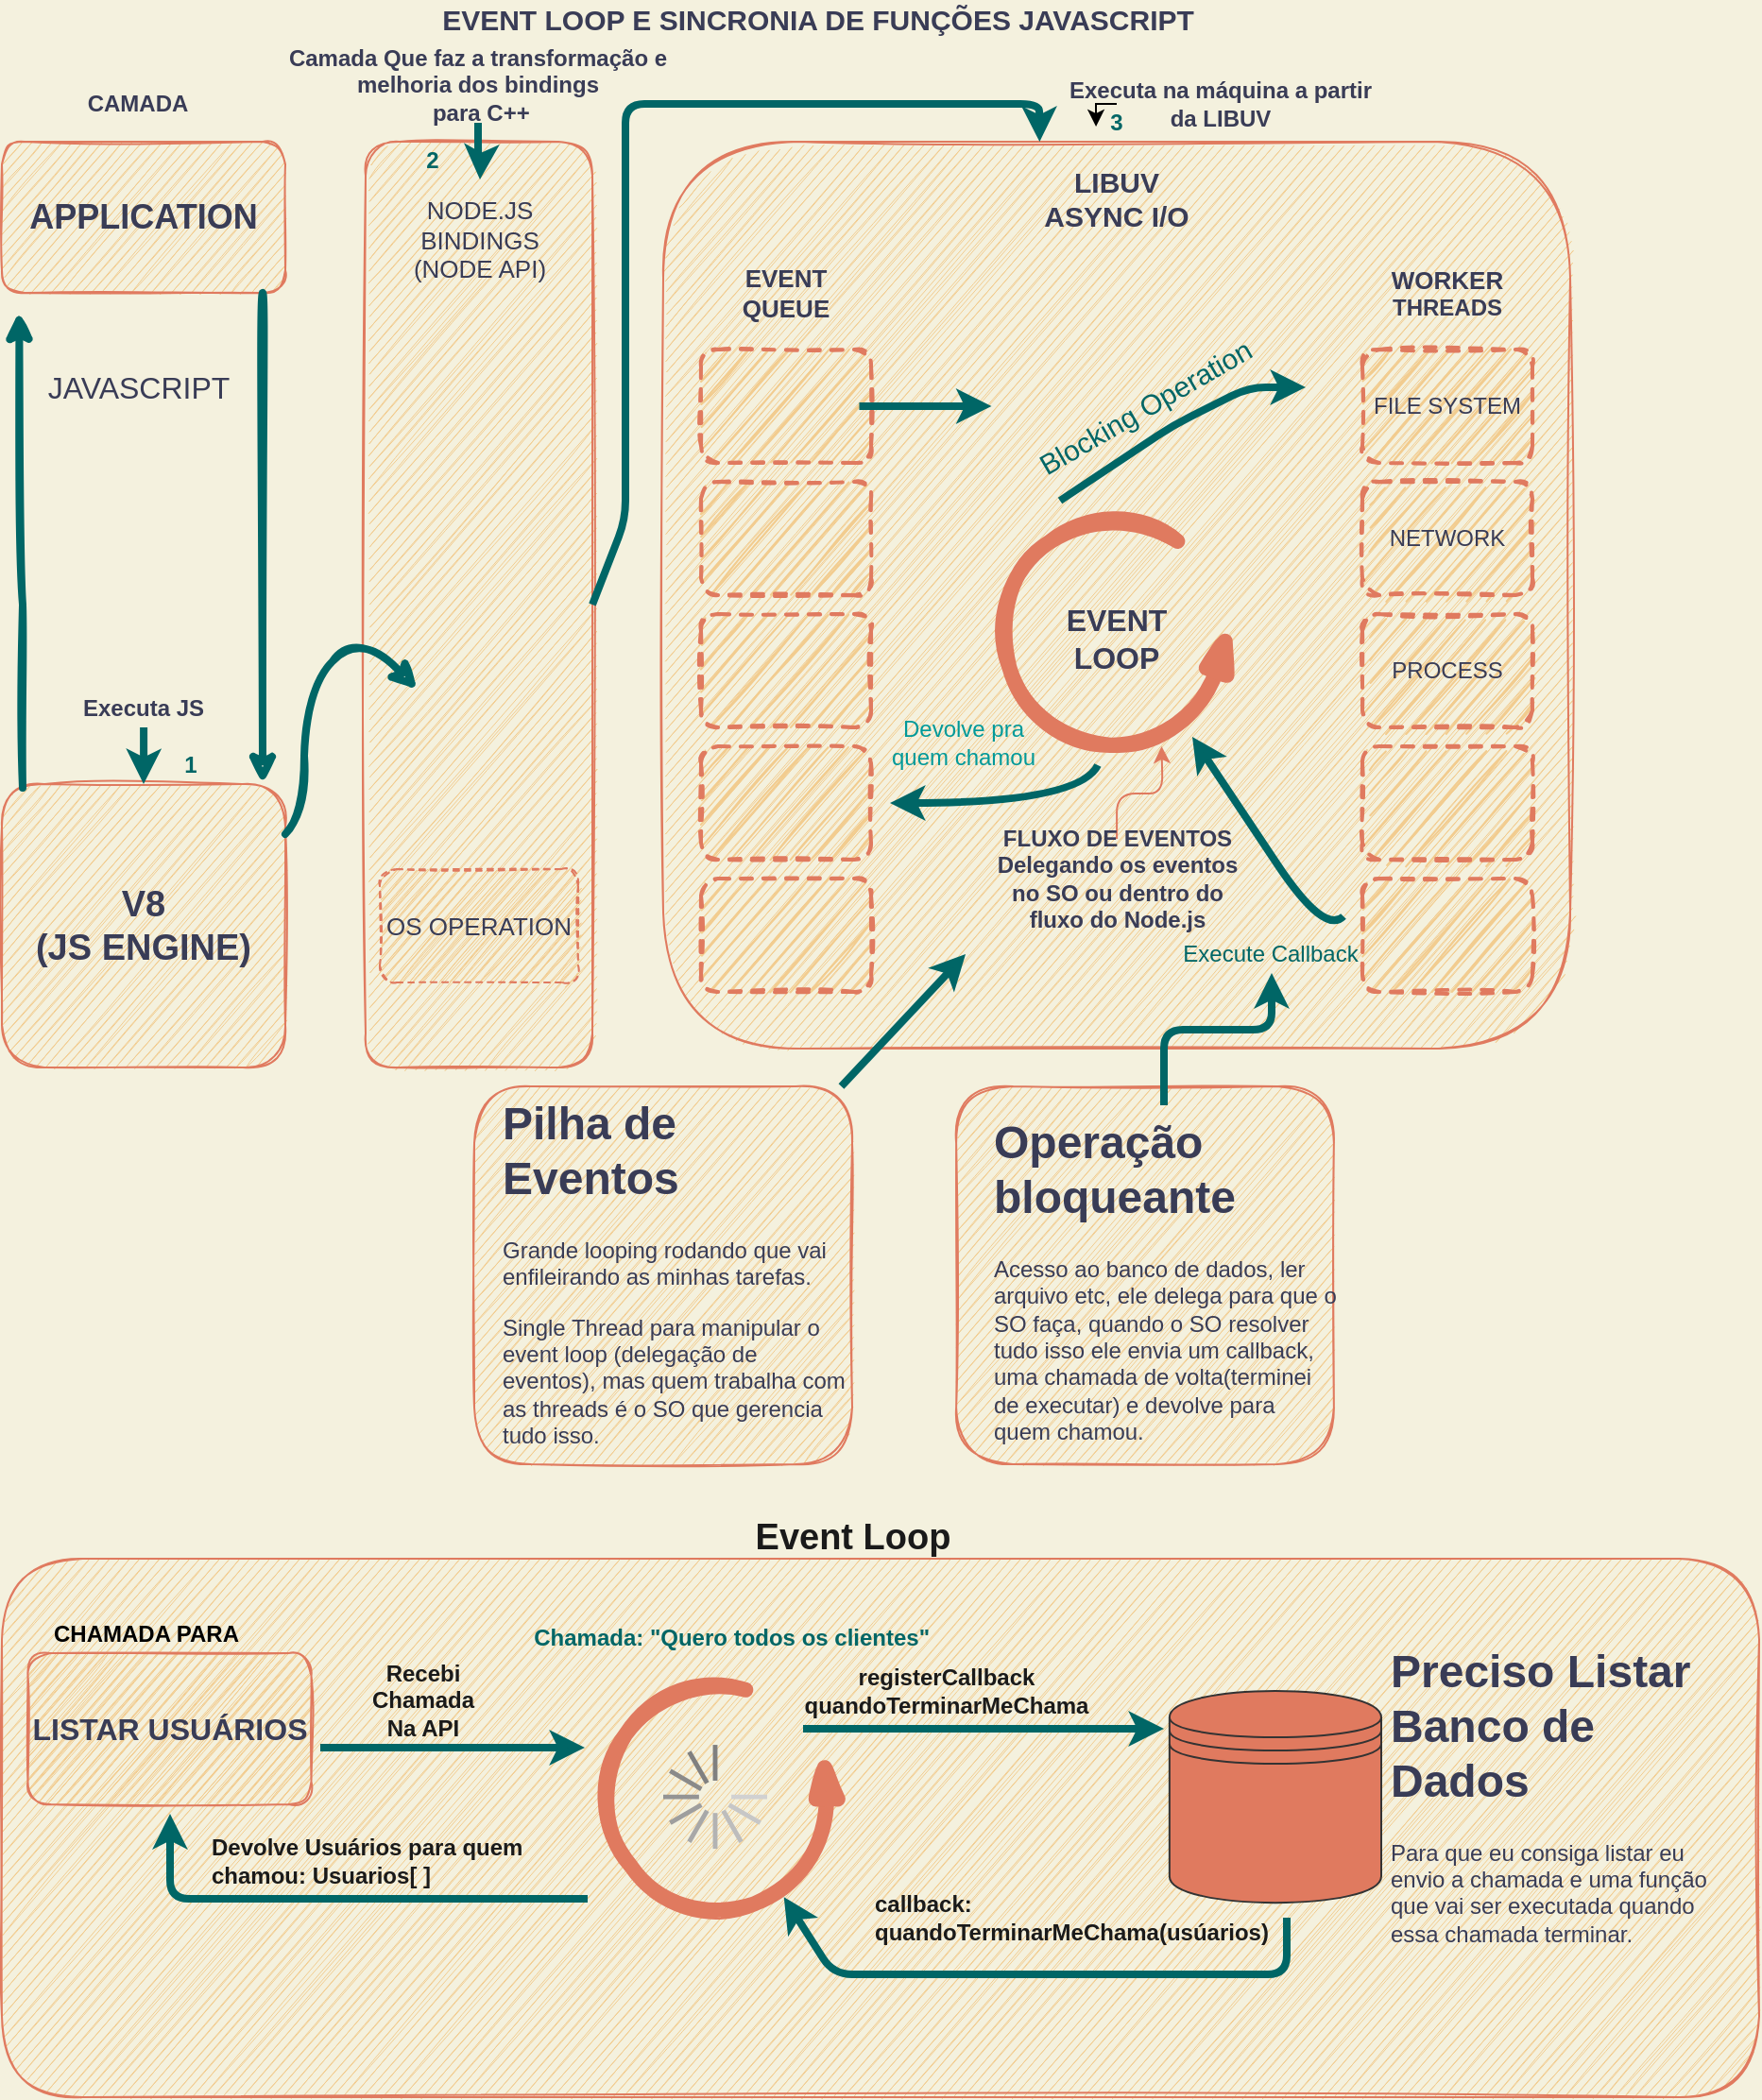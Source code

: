 <mxfile>
    <diagram id="F_Kk43tlsiTLpb3N8Rv8" name="Page-1">
        <mxGraphModel dx="912" dy="800" grid="1" gridSize="10" guides="1" tooltips="1" connect="1" arrows="1" fold="1" page="1" pageScale="1" pageWidth="300" pageHeight="200" background="#F4F1DE" math="0" shadow="0">
            <root>
                <mxCell id="0"/>
                <mxCell id="1" parent="0"/>
                <mxCell id="183" value="" style="whiteSpace=wrap;html=1;aspect=fixed;rounded=1;fillColor=#F2CC8F;strokeColor=#E07A5F;fontColor=#393C56;sketch=1;" parent="1" vertex="1">
                    <mxGeometry x="515.06" y="580.06" width="199.88" height="199.88" as="geometry"/>
                </mxCell>
                <mxCell id="180" value="" style="whiteSpace=wrap;html=1;aspect=fixed;rounded=1;fillColor=#F2CC8F;strokeColor=#E07A5F;fontColor=#393C56;sketch=1;" parent="1" vertex="1">
                    <mxGeometry x="260" y="580" width="200" height="200" as="geometry"/>
                </mxCell>
                <mxCell id="170" value="" style="rounded=1;whiteSpace=wrap;html=1;sketch=1;fillColor=#F2CC8F;strokeColor=#E07A5F;fontColor=#393C56;" parent="1" vertex="1">
                    <mxGeometry x="10" y="830" width="930" height="285" as="geometry"/>
                </mxCell>
                <mxCell id="2" value="&lt;font style=&quot;font-size: 19px&quot;&gt;&lt;b&gt;&lt;font style=&quot;font-size: 19px&quot;&gt;V8&lt;/font&gt;&lt;br&gt;(JS ENGINE)&lt;/b&gt;&lt;/font&gt;" style="whiteSpace=wrap;html=1;aspect=fixed;rounded=1;fillColor=#F2CC8F;strokeColor=#E07A5F;fontColor=#393C56;sketch=1;" parent="1" vertex="1">
                    <mxGeometry x="10" y="420" width="150" height="150" as="geometry"/>
                </mxCell>
                <mxCell id="3" value="&lt;font style=&quot;font-size: 18px&quot;&gt;&lt;b&gt;APPLICATION&lt;/b&gt;&lt;/font&gt;" style="rounded=1;whiteSpace=wrap;html=1;sketch=1;fillColor=#F2CC8F;strokeColor=#E07A5F;fontColor=#393C56;" parent="1" vertex="1">
                    <mxGeometry x="10" y="80" width="150" height="80" as="geometry"/>
                </mxCell>
                <mxCell id="4" value="&lt;font style=&quot;font-size: 16px&quot;&gt;JAVASCRIPT&lt;/font&gt;" style="text;html=1;align=center;verticalAlign=middle;resizable=0;points=[];autosize=1;strokeColor=none;strokeWidth=4;sketch=1;fontColor=#393C56;" parent="1" vertex="1">
                    <mxGeometry x="27" y="200" width="110" height="20" as="geometry"/>
                </mxCell>
                <mxCell id="9" value="" style="rounded=1;whiteSpace=wrap;html=1;sketch=1;fillColor=#F2CC8F;strokeColor=#E07A5F;fontColor=#393C56;" parent="1" vertex="1">
                    <mxGeometry x="202.5" y="80" width="120" height="490" as="geometry"/>
                </mxCell>
                <mxCell id="10" value="&lt;font style=&quot;font-size: 13px&quot;&gt;&lt;span&gt;NODE.JS&lt;/span&gt;&lt;br&gt;&lt;span&gt;BINDINGS&lt;/span&gt;&lt;br&gt;&lt;span&gt;(NODE API)&lt;/span&gt;&lt;/font&gt;" style="text;html=1;strokeColor=none;fillColor=none;align=center;verticalAlign=middle;whiteSpace=wrap;rounded=0;sketch=1;fontColor=#393C56;" parent="1" vertex="1">
                    <mxGeometry x="217.5" y="120" width="90" height="23.33" as="geometry"/>
                </mxCell>
                <mxCell id="11" value="&lt;font style=&quot;font-size: 13px&quot;&gt;OS OPERATION&lt;/font&gt;" style="rounded=1;whiteSpace=wrap;html=1;strokeWidth=1;shadow=0;perimeterSpacing=0;dashed=1;sketch=1;fillColor=#F2CC8F;strokeColor=#E07A5F;fontColor=#393C56;" parent="1" vertex="1">
                    <mxGeometry x="210" y="465" width="105" height="60" as="geometry"/>
                </mxCell>
                <mxCell id="13" value="" style="endArrow=classic;html=1;strokeWidth=4;sketch=1;curved=1;fontColor=#393C56;labelBackgroundColor=#F4F1DE;strokeColor=#006666;" parent="1" source="2" edge="1">
                    <mxGeometry width="50" height="50" relative="1" as="geometry">
                        <mxPoint x="159" y="440" as="sourcePoint"/>
                        <mxPoint x="230" y="370" as="targetPoint"/>
                        <Array as="points">
                            <mxPoint x="170" y="440"/>
                            <mxPoint x="170" y="370"/>
                            <mxPoint x="200" y="340"/>
                        </Array>
                    </mxGeometry>
                </mxCell>
                <mxCell id="17" value="" style="endArrow=classic;html=1;strokeWidth=4;sketch=1;curved=1;fontColor=#393C56;labelBackgroundColor=#F4F1DE;strokeColor=#006666;" parent="1" edge="1">
                    <mxGeometry width="50" height="50" relative="1" as="geometry">
                        <mxPoint x="21" y="422" as="sourcePoint"/>
                        <mxPoint x="19" y="170" as="targetPoint"/>
                        <Array as="points">
                            <mxPoint x="21" y="360"/>
                            <mxPoint x="21" y="290"/>
                        </Array>
                    </mxGeometry>
                </mxCell>
                <mxCell id="21" value="" style="endArrow=classic;html=1;strokeWidth=4;exitX=0.92;exitY=1;exitDx=0;exitDy=0;exitPerimeter=0;entryX=0.92;entryY=0;entryDx=0;entryDy=0;entryPerimeter=0;sketch=1;curved=1;fontColor=#393C56;labelBackgroundColor=#F4F1DE;strokeColor=#006666;" parent="1" source="3" target="2" edge="1">
                    <mxGeometry width="50" height="50" relative="1" as="geometry">
                        <mxPoint x="270" y="310" as="sourcePoint"/>
                        <mxPoint x="320" y="260" as="targetPoint"/>
                        <Array as="points"/>
                    </mxGeometry>
                </mxCell>
                <mxCell id="22" value="" style="whiteSpace=wrap;html=1;aspect=fixed;rounded=1;shadow=0;strokeWidth=1;fillColor=#F2CC8F;sketch=1;strokeColor=#E07A5F;fontColor=#393C56;" parent="1" vertex="1">
                    <mxGeometry x="360" y="80" width="480" height="480" as="geometry"/>
                </mxCell>
                <mxCell id="23" value="&lt;font style=&quot;font-size: 13px&quot;&gt;&lt;b&gt;EVENT&lt;br&gt;QUEUE&lt;/b&gt;&lt;/font&gt;" style="text;html=1;strokeColor=none;fillColor=none;align=center;verticalAlign=middle;whiteSpace=wrap;rounded=0;shadow=0;strokeWidth=3;sketch=1;fontColor=#393C56;" parent="1" vertex="1">
                    <mxGeometry x="405" y="150" width="40" height="20" as="geometry"/>
                </mxCell>
                <mxCell id="24" value="" style="rounded=1;whiteSpace=wrap;html=1;shadow=0;strokeWidth=2;fillColor=#F2CC8F;sketch=1;strokeColor=#E07A5F;fontColor=#393C56;dashed=1;" parent="1" vertex="1">
                    <mxGeometry x="380" y="260" width="90" height="60" as="geometry"/>
                </mxCell>
                <mxCell id="25" value="" style="rounded=1;whiteSpace=wrap;html=1;shadow=0;strokeWidth=2;fillColor=#F2CC8F;sketch=1;strokeColor=#E07A5F;fontColor=#393C56;dashed=1;" parent="1" vertex="1">
                    <mxGeometry x="380" y="330" width="90" height="60" as="geometry"/>
                </mxCell>
                <mxCell id="26" value="" style="rounded=1;whiteSpace=wrap;html=1;shadow=0;strokeWidth=2;fillColor=#F2CC8F;sketch=1;strokeColor=#E07A5F;fontColor=#393C56;dashed=1;" parent="1" vertex="1">
                    <mxGeometry x="380" y="400" width="90" height="60" as="geometry"/>
                </mxCell>
                <mxCell id="27" value="" style="rounded=1;whiteSpace=wrap;html=1;shadow=0;strokeWidth=2;fillColor=#F2CC8F;sketch=1;strokeColor=#E07A5F;fontColor=#393C56;dashed=1;" parent="1" vertex="1">
                    <mxGeometry x="380" y="470" width="90" height="60" as="geometry"/>
                </mxCell>
                <mxCell id="28" value="" style="rounded=1;whiteSpace=wrap;html=1;shadow=0;strokeWidth=2;fillColor=#F2CC8F;sketch=1;strokeColor=#E07A5F;fontColor=#393C56;dashed=1;" parent="1" vertex="1">
                    <mxGeometry x="380" y="190" width="90" height="60" as="geometry"/>
                </mxCell>
                <mxCell id="29" value="&lt;b&gt;&lt;span style=&quot;font-size: 13px&quot;&gt;WORKER&lt;br&gt;&lt;/span&gt;THREADS&lt;/b&gt;" style="text;html=1;strokeColor=none;fillColor=none;align=center;verticalAlign=middle;whiteSpace=wrap;rounded=0;shadow=0;strokeWidth=3;sketch=1;fontColor=#393C56;" parent="1" vertex="1">
                    <mxGeometry x="755" y="150" width="40" height="20" as="geometry"/>
                </mxCell>
                <mxCell id="30" value="NETWORK" style="rounded=1;whiteSpace=wrap;html=1;shadow=0;strokeWidth=2;fillColor=#F2CC8F;sketch=1;strokeColor=#E07A5F;fontColor=#393C56;dashed=1;" parent="1" vertex="1">
                    <mxGeometry x="730" y="260" width="90" height="60" as="geometry"/>
                </mxCell>
                <mxCell id="31" value="PROCESS" style="rounded=1;whiteSpace=wrap;html=1;shadow=0;strokeWidth=2;fillColor=#F2CC8F;sketch=1;strokeColor=#E07A5F;fontColor=#393C56;dashed=1;" parent="1" vertex="1">
                    <mxGeometry x="730" y="330" width="90" height="60" as="geometry"/>
                </mxCell>
                <mxCell id="32" value="" style="rounded=1;whiteSpace=wrap;html=1;shadow=0;strokeWidth=2;fillColor=#F2CC8F;sketch=1;strokeColor=#E07A5F;fontColor=#393C56;dashed=1;" parent="1" vertex="1">
                    <mxGeometry x="730" y="400" width="90" height="60" as="geometry"/>
                </mxCell>
                <mxCell id="33" value="" style="rounded=1;whiteSpace=wrap;html=1;shadow=0;strokeWidth=2;fillColor=#F2CC8F;sketch=1;strokeColor=#E07A5F;fontColor=#393C56;dashed=1;" parent="1" vertex="1">
                    <mxGeometry x="730" y="470" width="90" height="60" as="geometry"/>
                </mxCell>
                <mxCell id="34" value="FILE SYSTEM" style="rounded=1;whiteSpace=wrap;html=1;shadow=0;strokeWidth=2;fillColor=#F2CC8F;sketch=1;strokeColor=#E07A5F;fontColor=#393C56;dashed=1;" parent="1" vertex="1">
                    <mxGeometry x="730" y="190" width="90" height="60" as="geometry"/>
                </mxCell>
                <mxCell id="55" value="" style="verticalLabelPosition=bottom;html=1;verticalAlign=top;strokeWidth=8;shape=mxgraph.lean_mapping.physical_pull;pointerEvents=1;rounded=1;shadow=0;fillColor=#F2CC8F;rotation=5;sketch=1;fontColor=#393C56;strokeColor=#E07A5F;" parent="1" vertex="1">
                    <mxGeometry x="540" y="280" width="120" height="120" as="geometry"/>
                </mxCell>
                <mxCell id="57" value="&lt;b style=&quot;font-size: 16px&quot;&gt;EVENT&lt;br&gt;LOOP&lt;/b&gt;" style="text;html=1;strokeColor=none;fillColor=none;align=center;verticalAlign=middle;whiteSpace=wrap;rounded=0;shadow=0;sketch=1;fontColor=#393C56;" parent="1" vertex="1">
                    <mxGeometry x="555" y="320" width="90" height="45" as="geometry"/>
                </mxCell>
                <mxCell id="58" value="&lt;b&gt;&lt;font style=&quot;font-size: 15px&quot;&gt;LIBUV&lt;br&gt;ASYNC I/O&lt;/font&gt;&lt;/b&gt;" style="text;html=1;strokeColor=none;fillColor=none;align=center;verticalAlign=middle;whiteSpace=wrap;rounded=0;shadow=0;sketch=1;fontColor=#393C56;" parent="1" vertex="1">
                    <mxGeometry x="555" y="100" width="90" height="20" as="geometry"/>
                </mxCell>
                <mxCell id="90" value="&lt;b&gt;&lt;font style=&quot;font-size: 15px&quot;&gt;EVENT LOOP E SINCRONIA DE FUNÇÕES JAVASCRIPT&lt;/font&gt;&lt;/b&gt;" style="text;html=1;strokeColor=none;fillColor=none;align=center;verticalAlign=middle;whiteSpace=wrap;rounded=0;sketch=0;fontColor=#393C56;" parent="1" vertex="1">
                    <mxGeometry x="202.5" y="10" width="477.5" height="9" as="geometry"/>
                </mxCell>
                <mxCell id="91" value="" style="endArrow=classic;html=1;fontColor=#393C56;fillColor=#F2CC8F;strokeWidth=4;strokeColor=#006666;" parent="1" edge="1">
                    <mxGeometry width="50" height="50" relative="1" as="geometry">
                        <mxPoint x="570" y="270" as="sourcePoint"/>
                        <mxPoint x="700" y="210" as="targetPoint"/>
                        <Array as="points">
                            <mxPoint x="630" y="230"/>
                            <mxPoint x="670" y="210"/>
                        </Array>
                    </mxGeometry>
                </mxCell>
                <mxCell id="92" value="&lt;font style=&quot;font-size: 15px&quot; color=&quot;#006666&quot;&gt;Blocking Operation&lt;/font&gt;" style="text;html=1;strokeColor=none;fillColor=none;align=center;verticalAlign=middle;whiteSpace=wrap;rounded=0;sketch=0;fontColor=#393C56;rotation=-30;" parent="1" vertex="1">
                    <mxGeometry x="550" y="210" width="130" height="20" as="geometry"/>
                </mxCell>
                <mxCell id="93" value="&lt;b&gt;CAMADA&lt;/b&gt;" style="text;html=1;strokeColor=none;fillColor=none;align=center;verticalAlign=middle;whiteSpace=wrap;rounded=0;sketch=0;fontColor=#393C56;" parent="1" vertex="1">
                    <mxGeometry x="62" y="50" width="40" height="20" as="geometry"/>
                </mxCell>
                <mxCell id="106" value="" style="edgeStyle=orthogonalEdgeStyle;curved=0;rounded=1;sketch=0;orthogonalLoop=1;jettySize=auto;html=1;fontColor=#393C56;strokeWidth=4;fillColor=#F2CC8F;strokeColor=#006666;" parent="1" source="94" target="2" edge="1">
                    <mxGeometry relative="1" as="geometry"/>
                </mxCell>
                <mxCell id="94" value="&lt;b&gt;Executa JS&lt;/b&gt;" style="text;html=1;strokeColor=none;fillColor=none;align=center;verticalAlign=middle;whiteSpace=wrap;rounded=0;sketch=0;fontColor=#393C56;" parent="1" vertex="1">
                    <mxGeometry x="51.25" y="370" width="67.5" height="20" as="geometry"/>
                </mxCell>
                <mxCell id="107" value="" style="edgeStyle=orthogonalEdgeStyle;curved=0;rounded=1;sketch=0;orthogonalLoop=1;jettySize=auto;html=1;fontColor=#393C56;strokeWidth=4;fillColor=#F2CC8F;strokeColor=#006666;" parent="1" source="95" edge="1">
                    <mxGeometry relative="1" as="geometry">
                        <mxPoint x="263" y="100" as="targetPoint"/>
                    </mxGeometry>
                </mxCell>
                <mxCell id="95" value="&lt;b&gt;Camada Que faz a transformação e melhoria dos bindings&lt;br&gt;&amp;nbsp;para C++&lt;/b&gt;" style="text;html=1;strokeColor=none;fillColor=none;align=center;verticalAlign=middle;whiteSpace=wrap;rounded=0;sketch=0;fontColor=#393C56;" parent="1" vertex="1">
                    <mxGeometry x="137" y="30" width="250" height="40" as="geometry"/>
                </mxCell>
                <mxCell id="96" value="&lt;h1&gt;&lt;br&gt;&lt;/h1&gt;" style="text;html=1;strokeColor=none;fillColor=none;spacing=5;spacingTop=-20;whiteSpace=wrap;overflow=hidden;rounded=0;sketch=0;fontColor=#393C56;" parent="1" vertex="1">
                    <mxGeometry x="380" y="180" width="190" height="120" as="geometry"/>
                </mxCell>
                <mxCell id="114" value="" style="endArrow=classic;html=1;fontColor=#393C56;strokeWidth=4;fillColor=#F2CC8F;entryX=0.415;entryY=0;entryDx=0;entryDy=0;entryPerimeter=0;exitX=1;exitY=0.5;exitDx=0;exitDy=0;strokeColor=#006666;" parent="1" source="9" target="22" edge="1">
                    <mxGeometry width="50" height="50" relative="1" as="geometry">
                        <mxPoint x="450" y="300" as="sourcePoint"/>
                        <mxPoint x="560" y="70" as="targetPoint"/>
                        <Array as="points">
                            <mxPoint x="340" y="280"/>
                            <mxPoint x="340" y="230"/>
                            <mxPoint x="340" y="140"/>
                            <mxPoint x="340" y="100"/>
                            <mxPoint x="340" y="60"/>
                            <mxPoint x="390" y="60"/>
                            <mxPoint x="559" y="60"/>
                        </Array>
                    </mxGeometry>
                </mxCell>
                <mxCell id="115" value="&lt;b&gt;Executa na máquina a partir da LIBUV&lt;/b&gt;" style="text;html=1;strokeColor=none;fillColor=none;align=center;verticalAlign=middle;whiteSpace=wrap;rounded=0;sketch=0;fontColor=#393C56;" parent="1" vertex="1">
                    <mxGeometry x="570" y="50" width="170" height="20" as="geometry"/>
                </mxCell>
                <mxCell id="119" value="" style="edgeStyle=orthogonalEdgeStyle;curved=0;rounded=1;sketch=0;orthogonalLoop=1;jettySize=auto;html=1;fontColor=#393C56;strokeColor=#E07A5F;strokeWidth=1;fillColor=#F2CC8F;" parent="1" source="116" edge="1">
                    <mxGeometry relative="1" as="geometry">
                        <mxPoint x="623.75" y="400" as="targetPoint"/>
                    </mxGeometry>
                </mxCell>
                <mxCell id="116" value="&lt;b&gt;FLUXO DE EVENTOS&lt;br&gt;Delegando os eventos no SO ou dentro do fluxo do Node.js&lt;br&gt;&lt;/b&gt;" style="text;html=1;strokeColor=none;fillColor=none;align=center;verticalAlign=middle;whiteSpace=wrap;rounded=0;sketch=0;fontColor=#393C56;" parent="1" vertex="1">
                    <mxGeometry x="533.75" y="449" width="132.5" height="42.5" as="geometry"/>
                </mxCell>
                <mxCell id="129" value="" style="edgeStyle=orthogonalEdgeStyle;curved=0;rounded=1;sketch=0;orthogonalLoop=1;jettySize=auto;html=1;fontColor=#393C56;strokeColor=#006666;strokeWidth=4;fillColor=#F2CC8F;" parent="1" source="121" target="126" edge="1">
                    <mxGeometry relative="1" as="geometry">
                        <Array as="points">
                            <mxPoint x="625" y="550"/>
                            <mxPoint x="682" y="550"/>
                        </Array>
                    </mxGeometry>
                </mxCell>
                <mxCell id="121" value="&lt;h1&gt;Operação bloqueante&lt;/h1&gt;&lt;p&gt;Acesso ao banco de dados, ler arquivo etc, ele delega para que o SO faça, quando o SO resolver tudo isso ele envia um callback, uma chamada de volta(terminei de executar) e devolve para quem chamou.&lt;/p&gt;" style="text;html=1;strokeColor=none;fillColor=none;spacing=5;spacingTop=-20;whiteSpace=wrap;overflow=hidden;rounded=0;sketch=0;fontColor=#393C56;" parent="1" vertex="1">
                    <mxGeometry x="530" y="590" width="190" height="180" as="geometry"/>
                </mxCell>
                <mxCell id="125" value="" style="curved=1;endArrow=classic;html=1;fontColor=#393C56;strokeWidth=4;fillColor=#647687;strokeColor=#006666;" parent="1" edge="1">
                    <mxGeometry width="50" height="50" relative="1" as="geometry">
                        <mxPoint x="720" y="490" as="sourcePoint"/>
                        <mxPoint x="640" y="395" as="targetPoint"/>
                        <Array as="points">
                            <mxPoint x="710" y="500"/>
                            <mxPoint x="660" y="425"/>
                        </Array>
                    </mxGeometry>
                </mxCell>
                <mxCell id="126" value="&lt;font color=&quot;#006666&quot;&gt;Execute Callback&lt;/font&gt;" style="text;html=1;strokeColor=none;fillColor=none;align=center;verticalAlign=middle;whiteSpace=wrap;rounded=0;sketch=0;fontColor=#393C56;" parent="1" vertex="1">
                    <mxGeometry x="633" y="500" width="97" height="20" as="geometry"/>
                </mxCell>
                <mxCell id="127" value="" style="curved=1;endArrow=classic;html=1;fontColor=#393C56;strokeWidth=4;fillColor=#647687;strokeColor=#006666;" parent="1" edge="1">
                    <mxGeometry width="50" height="50" relative="1" as="geometry">
                        <mxPoint x="590" y="410" as="sourcePoint"/>
                        <mxPoint x="480" y="430" as="targetPoint"/>
                        <Array as="points">
                            <mxPoint x="580" y="430"/>
                        </Array>
                    </mxGeometry>
                </mxCell>
                <mxCell id="128" value="&lt;font color=&quot;#009999&quot;&gt;Devolve pra quem chamou&lt;/font&gt;" style="text;html=1;strokeColor=none;fillColor=none;align=center;verticalAlign=middle;whiteSpace=wrap;rounded=0;sketch=0;fontColor=#393C56;" parent="1" vertex="1">
                    <mxGeometry x="470" y="390" width="97.5" height="16.6" as="geometry"/>
                </mxCell>
                <mxCell id="131" value="&lt;h1&gt;Pilha de Eventos&lt;/h1&gt;&lt;p&gt;Grande looping rodando que vai enfileirando as minhas tarefas.&lt;/p&gt;&lt;p&gt;Single Thread para manipular o event loop (delegação de eventos), mas quem trabalha com as threads é o SO que gerencia tudo isso.&lt;/p&gt;" style="text;html=1;strokeColor=none;fillColor=none;spacing=5;spacingTop=-20;whiteSpace=wrap;overflow=hidden;rounded=0;sketch=0;fontColor=#393C56;" parent="1" vertex="1">
                    <mxGeometry x="270" y="580" width="190" height="190" as="geometry"/>
                </mxCell>
                <mxCell id="135" value="" style="endArrow=classic;html=1;fontColor=#393C56;strokeColor=#006666;strokeWidth=4;fillColor=#F2CC8F;" parent="1" edge="1">
                    <mxGeometry width="50" height="50" relative="1" as="geometry">
                        <mxPoint x="463.75" y="220" as="sourcePoint"/>
                        <mxPoint x="533.75" y="220" as="targetPoint"/>
                        <Array as="points">
                            <mxPoint x="500" y="220"/>
                        </Array>
                    </mxGeometry>
                </mxCell>
                <mxCell id="138" value="&lt;font style=&quot;font-size: 19px&quot;&gt;&lt;b&gt;&lt;font color=&quot;#1a1a1a&quot;&gt;Event Loop&lt;br&gt;&lt;/font&gt;&lt;/b&gt;&lt;br&gt;&lt;/font&gt;" style="text;html=1;strokeColor=none;fillColor=none;align=center;verticalAlign=middle;whiteSpace=wrap;rounded=0;" parent="1" vertex="1">
                    <mxGeometry x="401" y="820" width="118.5" height="20" as="geometry"/>
                </mxCell>
                <mxCell id="142" value="&lt;font size=&quot;1&quot;&gt;&lt;b style=&quot;font-size: 16px&quot;&gt;LISTAR USUÁRIOS&lt;/b&gt;&lt;/font&gt;" style="rounded=1;whiteSpace=wrap;html=1;sketch=1;fillColor=#F2CC8F;strokeColor=#E07A5F;fontColor=#393C56;" parent="1" vertex="1">
                    <mxGeometry x="23.75" y="880" width="150" height="80" as="geometry"/>
                </mxCell>
                <mxCell id="147" value="&lt;font color=&quot;#000000&quot;&gt;&lt;b&gt;CHAMADA PARA&lt;/b&gt;&lt;/font&gt;" style="text;html=1;strokeColor=none;fillColor=none;align=center;verticalAlign=middle;whiteSpace=wrap;rounded=0;" parent="1" vertex="1">
                    <mxGeometry x="23.0" y="860" width="127.31" height="20" as="geometry"/>
                </mxCell>
                <mxCell id="149" value="&lt;b&gt;&lt;font color=&quot;#1a1a1a&quot;&gt;Recebi Chamada Na API&lt;/font&gt;&lt;/b&gt;" style="text;html=1;align=center;verticalAlign=middle;whiteSpace=wrap;rounded=0;" parent="1" vertex="1">
                    <mxGeometry x="202.5" y="890" width="60" height="30" as="geometry"/>
                </mxCell>
                <mxCell id="153" value="" style="shape=datastore;whiteSpace=wrap;html=1;fontColor=#000000;fillColor=#E07A5F;strokeColor=#333333;" parent="1" vertex="1">
                    <mxGeometry x="627.93" y="900" width="112.07" height="112.07" as="geometry"/>
                </mxCell>
                <mxCell id="155" value="" style="verticalLabelPosition=bottom;html=1;verticalAlign=top;strokeWidth=8;shape=mxgraph.lean_mapping.physical_pull;pointerEvents=1;rounded=1;shadow=0;fillColor=#F2CC8F;rotation=-15;sketch=1;fontColor=#393C56;strokeColor=#E07A5F;" parent="1" vertex="1">
                    <mxGeometry x="330" y="896.04" width="120" height="120" as="geometry"/>
                </mxCell>
                <mxCell id="160" value="" style="verticalLabelPosition=bottom;shadow=0;dashed=0;align=center;html=1;verticalAlign=top;strokeWidth=1;shape=mxgraph.mockup.misc.loading_circle_2;pointerEvents=1;fillColor=#E07A5F;" parent="1" vertex="1">
                    <mxGeometry x="360" y="928.54" width="55" height="55" as="geometry"/>
                </mxCell>
                <mxCell id="162" value="" style="endArrow=classic;html=1;strokeColor=#006666;strokeWidth=4;" parent="1" edge="1">
                    <mxGeometry width="50" height="50" relative="1" as="geometry">
                        <mxPoint x="434" y="920" as="sourcePoint"/>
                        <mxPoint x="625" y="920" as="targetPoint"/>
                        <Array as="points"/>
                    </mxGeometry>
                </mxCell>
                <mxCell id="164" value="" style="endArrow=classic;html=1;strokeColor=#006666;strokeWidth=4;" parent="1" edge="1">
                    <mxGeometry width="50" height="50" relative="1" as="geometry">
                        <mxPoint x="178.5" y="930" as="sourcePoint"/>
                        <mxPoint x="318.5" y="930" as="targetPoint"/>
                        <Array as="points"/>
                    </mxGeometry>
                </mxCell>
                <mxCell id="165" value="&lt;b&gt;&lt;font color=&quot;#1a1a1a&quot;&gt;registerCallback&lt;br&gt;quandoTerminarMeChama&lt;/font&gt;&lt;/b&gt;" style="text;html=1;strokeColor=none;fillColor=none;align=center;verticalAlign=middle;whiteSpace=wrap;rounded=0;" parent="1" vertex="1">
                    <mxGeometry x="490" y="890" width="40" height="20" as="geometry"/>
                </mxCell>
                <mxCell id="172" value="&lt;h1&gt;Preciso Listar Banco de Dados&lt;/h1&gt;&lt;div&gt;Para que eu consiga listar eu envio a chamada e uma função que vai ser executada quando essa chamada terminar.&lt;/div&gt;" style="text;html=1;strokeColor=none;fillColor=none;spacing=5;spacingTop=-20;whiteSpace=wrap;overflow=hidden;rounded=0;sketch=0;fontColor=#393C56;" parent="1" vertex="1">
                    <mxGeometry x="740" y="870" width="190" height="180" as="geometry"/>
                </mxCell>
                <mxCell id="173" value="&lt;b&gt;&lt;font color=&quot;#006666&quot;&gt;Chamada: &quot;Quero todos os clientes&quot;&amp;nbsp;&lt;/font&gt;&lt;/b&gt;" style="text;html=1;strokeColor=none;fillColor=none;align=center;verticalAlign=middle;whiteSpace=wrap;rounded=0;" parent="1" vertex="1">
                    <mxGeometry x="286.37" y="860" width="223.75" height="24.35" as="geometry"/>
                </mxCell>
                <mxCell id="174" value="" style="endArrow=classic;html=1;strokeColor=#006666;strokeWidth=4;" parent="1" target="155" edge="1">
                    <mxGeometry width="50" height="50" relative="1" as="geometry">
                        <mxPoint x="690" y="1020" as="sourcePoint"/>
                        <mxPoint x="437.93" y="1040" as="targetPoint"/>
                        <Array as="points">
                            <mxPoint x="690" y="1050"/>
                            <mxPoint x="670" y="1050"/>
                            <mxPoint x="630" y="1050"/>
                            <mxPoint x="550" y="1050"/>
                            <mxPoint x="450" y="1050"/>
                        </Array>
                    </mxGeometry>
                </mxCell>
                <mxCell id="175" value="&lt;font color=&quot;#1a1a1a&quot;&gt;&lt;b&gt;callback:&lt;br&gt;quandoTerminarMeChama(usúarios)&lt;/b&gt;&lt;/font&gt;" style="text;html=1;strokeColor=none;fillColor=none;align=left;verticalAlign=middle;whiteSpace=wrap;rounded=0;" parent="1" vertex="1">
                    <mxGeometry x="470" y="1010" width="40" height="20" as="geometry"/>
                </mxCell>
                <mxCell id="176" value="" style="endArrow=classic;html=1;strokeColor=#006666;strokeWidth=4;" parent="1" edge="1">
                    <mxGeometry width="50" height="50" relative="1" as="geometry">
                        <mxPoint x="320" y="1010" as="sourcePoint"/>
                        <mxPoint x="99" y="965" as="targetPoint"/>
                        <Array as="points">
                            <mxPoint x="99" y="1010"/>
                            <mxPoint x="99" y="990"/>
                        </Array>
                    </mxGeometry>
                </mxCell>
                <mxCell id="177" value="&lt;font color=&quot;#1a1a1a&quot;&gt;&lt;b&gt;Devolve Usuários para quem chamou: Usuarios[ ]&lt;/b&gt;&lt;/font&gt;" style="text;html=1;strokeColor=none;fillColor=none;align=left;verticalAlign=middle;whiteSpace=wrap;rounded=0;" parent="1" vertex="1">
                    <mxGeometry x="118.75" y="950" width="179.69" height="80" as="geometry"/>
                </mxCell>
                <mxCell id="184" value="" style="endArrow=classic;html=1;strokeColor=#006666;strokeWidth=4;" parent="1" source="131" edge="1">
                    <mxGeometry width="50" height="50" relative="1" as="geometry">
                        <mxPoint x="440" y="490" as="sourcePoint"/>
                        <mxPoint x="520" y="510" as="targetPoint"/>
                        <Array as="points">
                            <mxPoint x="520" y="510"/>
                        </Array>
                    </mxGeometry>
                </mxCell>
                <mxCell id="185" value="&lt;font color=&quot;#006666&quot;&gt;&lt;b&gt;1&lt;/b&gt;&lt;/font&gt;" style="text;html=1;strokeColor=none;fillColor=none;align=center;verticalAlign=middle;whiteSpace=wrap;rounded=0;" parent="1" vertex="1">
                    <mxGeometry x="90" y="400" width="40" height="20" as="geometry"/>
                </mxCell>
                <mxCell id="186" value="&lt;font color=&quot;#006666&quot;&gt;&lt;b&gt;2&lt;/b&gt;&lt;/font&gt;" style="text;html=1;strokeColor=none;fillColor=none;align=center;verticalAlign=middle;whiteSpace=wrap;rounded=0;" parent="1" vertex="1">
                    <mxGeometry x="217.5" y="80" width="40" height="20" as="geometry"/>
                </mxCell>
                <mxCell id="188" style="edgeStyle=orthogonalEdgeStyle;rounded=0;orthogonalLoop=1;jettySize=auto;html=1;exitX=0.5;exitY=0;exitDx=0;exitDy=0;entryX=0.112;entryY=1.1;entryDx=0;entryDy=0;entryPerimeter=0;" parent="1" source="187" target="115" edge="1">
                    <mxGeometry relative="1" as="geometry"/>
                </mxCell>
                <mxCell id="187" value="&lt;font color=&quot;#006666&quot;&gt;&lt;b&gt;3&lt;/b&gt;&lt;/font&gt;" style="text;html=1;strokeColor=none;fillColor=none;align=center;verticalAlign=middle;whiteSpace=wrap;rounded=0;" parent="1" vertex="1">
                    <mxGeometry x="580" y="60" width="40" height="20" as="geometry"/>
                </mxCell>
            </root>
        </mxGraphModel>
    </diagram>
</mxfile>